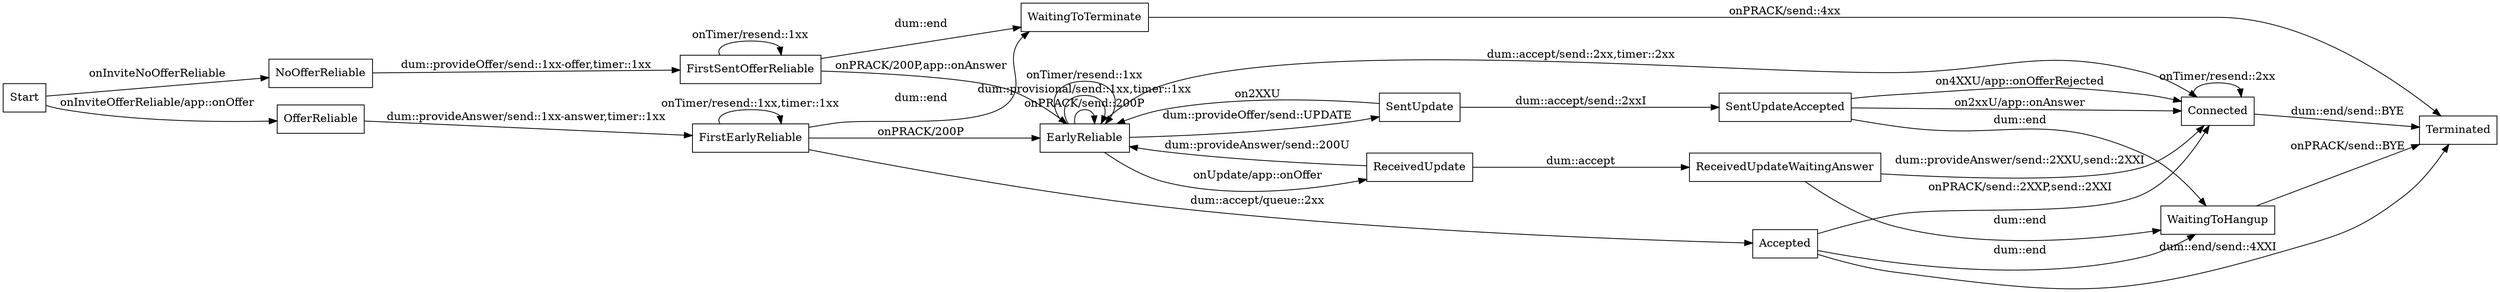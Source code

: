 //  names start with cap are states
//  names start with app:: are appliction handlers
//  names start with dum:: are dum interface to application
//  names start with lower case are actions
//  names start with on are events

digraph UAC {
        rankdir=LR;
        node [shape = box];

        Start -> OfferReliable [ label = "onInviteOfferReliable/app::onOffer" ];
        Start -> NoOfferReliable [ label = "onInviteNoOfferReliable" ];
        //Start -> Terminated [ label = "dum::end/send::4XXI" ];

        OfferReliable -> FirstEarlyReliable [ label = "dum::provideAnswer/send::1xx-answer,timer::1xx" ];
        //OfferReliable -> Terminated [ label = "dum::end/send::4XXI" ];

        NoOfferReliable -> FirstSentOfferReliable [ label = "dum::provideOffer/send::1xx-offer,timer::1xx" ];

        FirstSentOfferReliable -> FirstSentOfferReliable [ label = "onTimer/resend::1xx" ];
        FirstSentOfferReliable -> EarlyReliable [ label = "onPRACK/200P,app::onAnswer" ];
        FirstSentOfferReliable -> WaitingToTerminate [ label = "dum::end" ];

        FirstEarlyReliable -> FirstEarlyReliable [ label = "onTimer/resend::1xx,timer::1xx" ];
        FirstEarlyReliable -> Accepted [ label = "dum::accept/queue::2xx" ];
        FirstEarlyReliable -> EarlyReliable [ label = "onPRACK/200P" ];
        FirstEarlyReliable -> WaitingToTerminate [ label = "dum::end" ];

        Accepted -> Connected [ label = "onPRACK/send::2XXP,send::2XXI" ];
        Accepted -> Terminated [ label = "dum::end/send::4XXI" ];
        Accepted -> WaitingToHangup [ label = "dum::end" ];

        EarlyReliable -> EarlyReliable [ label = "onPRACK/send::200P" ];
        EarlyReliable -> EarlyReliable [ label = "dum::provisional/send::1xx,timer::1xx" ];
        EarlyReliable -> EarlyReliable [ label = "onTimer/resend::1xx" ];
        EarlyReliable -> Connected [ label = "dum::accept/send::2xx,timer::2xx" ];
        EarlyReliable -> ReceivedUpdate [ label = "onUpdate/app::onOffer" ];
        EarlyReliable -> SentUpdate [ label = "dum::provideOffer/send::UPDATE" ];
        //EarlyReliable -> Terminated [ label = "dum::end/send::4XXI" ];

        SentUpdate -> SentUpdateAccepted [ label = "dum::accept/send::2xxI" ];
        SentUpdate -> EarlyReliable [ label = "on2XXU" ];
        //SentUpdate -> Terminated [ label = "dum::end/send::4XXI" ];

        SentUpdateAccepted -> Connected [ label = "on2xxU/app::onAnswer" ];
        SentUpdateAccepted -> Connected [ label = "on4XXU/app::onOfferRejected" ];
        SentUpdateAccepted -> WaitingToHangup [ label = "dum::end" ];

        ReceivedUpdate -> ReceivedUpdateWaitingAnswer [ label = "dum::accept" ];
        ReceivedUpdate -> EarlyReliable [ label = "dum::provideAnswer/send::200U" ];
        //ReceivedUpdate -> Terminated [ label = "dum::end/send::4XXU,send::4XXI" ];

        ReceivedUpdateWaitingAnswer -> Connected [ label = "dum::provideAnswer/send::2XXU,send::2XXI" ];
        ReceivedUpdateWaitingAnswer -> WaitingToHangup [ label = "dum::end" ];

        Connected -> Connected [ label = "onTimer/resend::2xx" ];
        Connected -> Terminated [ label = "dum::end/send::BYE" ];

        WaitingToTerminate -> Terminated [ label = "onPRACK/send::4xx" ];
        WaitingToHangup -> Terminated [ label = "onPRACK/send::BYE" ];
}

